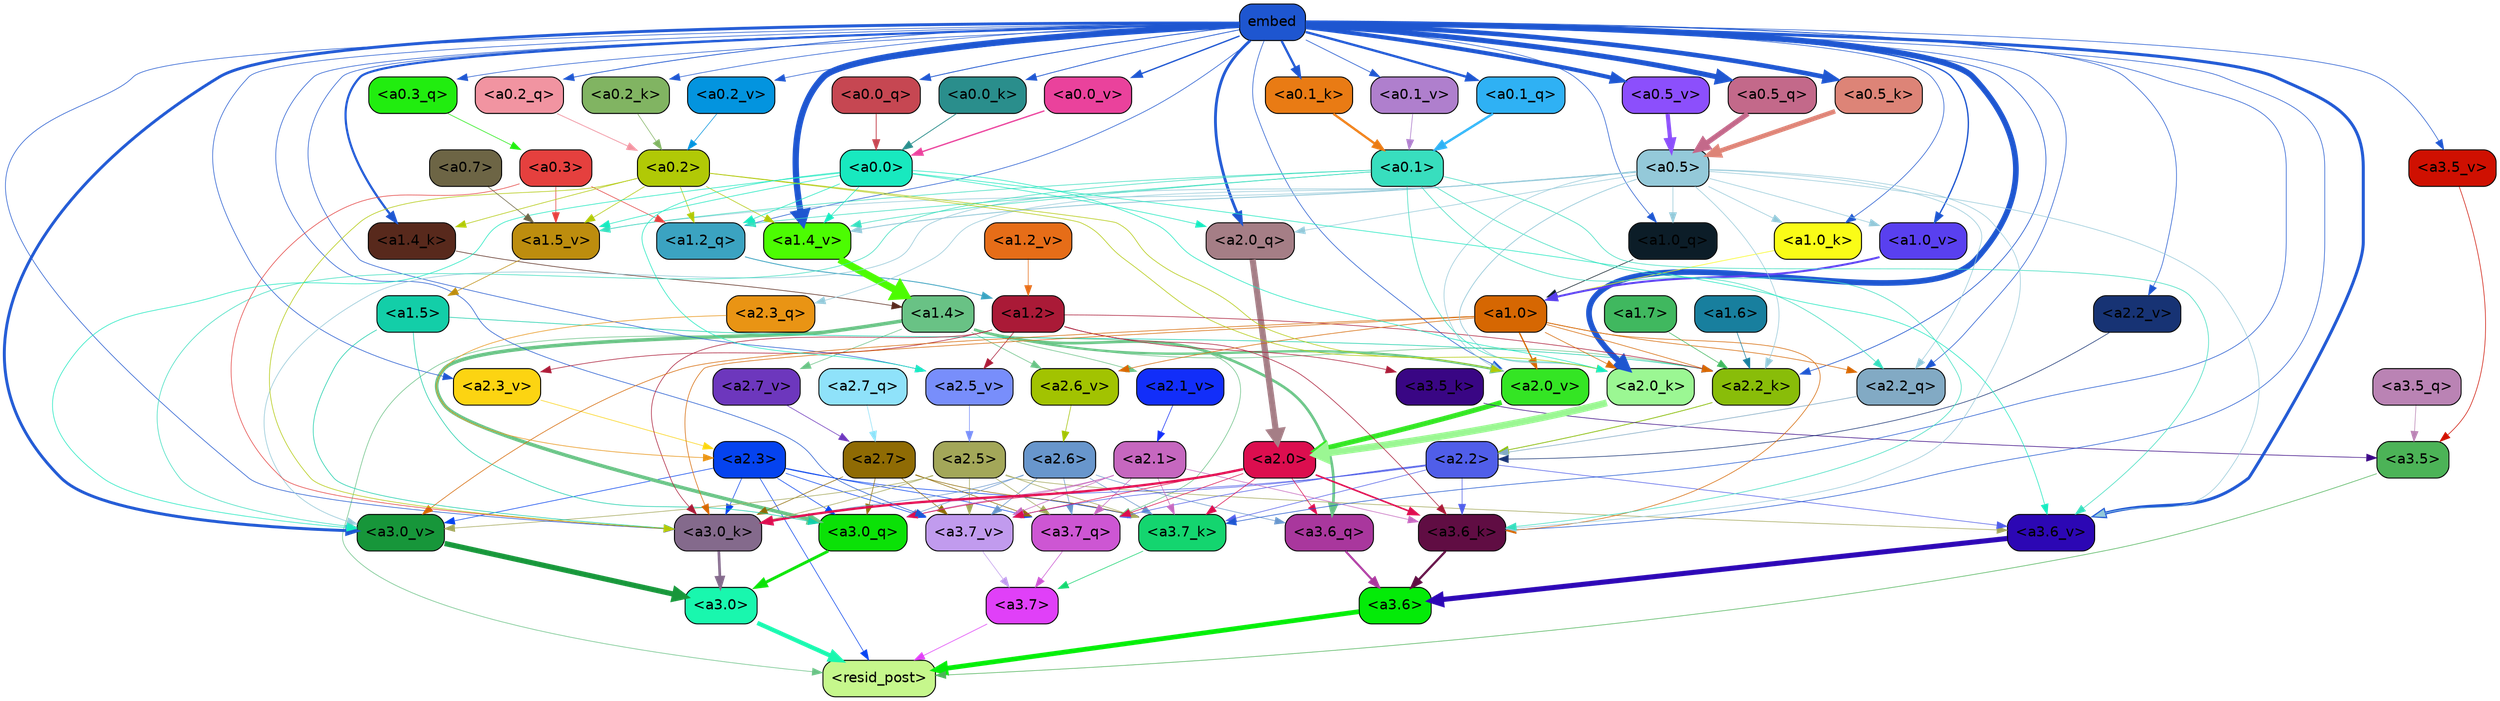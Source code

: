 strict digraph "" {
	graph [bgcolor=transparent,
		layout=dot,
		overlap=false,
		splines=true
	];
	"<a3.7>"	[color=black,
		fillcolor="#e040f8",
		fontname=Helvetica,
		shape=box,
		style="filled, rounded"];
	"<resid_post>"	[color=black,
		fillcolor="#c6f78c",
		fontname=Helvetica,
		shape=box,
		style="filled, rounded"];
	"<a3.7>" -> "<resid_post>"	[color="#e040f8",
		penwidth=0.6];
	"<a3.6>"	[color=black,
		fillcolor="#04eb08",
		fontname=Helvetica,
		shape=box,
		style="filled, rounded"];
	"<a3.6>" -> "<resid_post>"	[color="#04eb08",
		penwidth=4.6696330308914185];
	"<a3.5>"	[color=black,
		fillcolor="#4cb357",
		fontname=Helvetica,
		shape=box,
		style="filled, rounded"];
	"<a3.5>" -> "<resid_post>"	[color="#4cb357",
		penwidth=0.6];
	"<a3.0>"	[color=black,
		fillcolor="#19f7ae",
		fontname=Helvetica,
		shape=box,
		style="filled, rounded"];
	"<a3.0>" -> "<resid_post>"	[color="#19f7ae",
		penwidth=4.282557368278503];
	"<a2.3>"	[color=black,
		fillcolor="#0543ef",
		fontname=Helvetica,
		shape=box,
		style="filled, rounded"];
	"<a2.3>" -> "<resid_post>"	[color="#0543ef",
		penwidth=0.6];
	"<a3.7_q>"	[color=black,
		fillcolor="#cd56d3",
		fontname=Helvetica,
		shape=box,
		style="filled, rounded"];
	"<a2.3>" -> "<a3.7_q>"	[color="#0543ef",
		penwidth=0.6];
	"<a3.0_q>"	[color=black,
		fillcolor="#0be107",
		fontname=Helvetica,
		shape=box,
		style="filled, rounded"];
	"<a2.3>" -> "<a3.0_q>"	[color="#0543ef",
		penwidth=0.6];
	"<a3.7_k>"	[color=black,
		fillcolor="#14d56f",
		fontname=Helvetica,
		shape=box,
		style="filled, rounded"];
	"<a2.3>" -> "<a3.7_k>"	[color="#0543ef",
		penwidth=0.6];
	"<a3.0_k>"	[color=black,
		fillcolor="#846a8c",
		fontname=Helvetica,
		shape=box,
		style="filled, rounded"];
	"<a2.3>" -> "<a3.0_k>"	[color="#0543ef",
		penwidth=0.6];
	"<a3.7_v>"	[color=black,
		fillcolor="#c19bee",
		fontname=Helvetica,
		shape=box,
		style="filled, rounded"];
	"<a2.3>" -> "<a3.7_v>"	[color="#0543ef",
		penwidth=0.6];
	"<a3.0_v>"	[color=black,
		fillcolor="#17963a",
		fontname=Helvetica,
		shape=box,
		style="filled, rounded"];
	"<a2.3>" -> "<a3.0_v>"	[color="#0543ef",
		penwidth=0.6];
	"<a1.4>"	[color=black,
		fillcolor="#69c285",
		fontname=Helvetica,
		shape=box,
		style="filled, rounded"];
	"<a1.4>" -> "<resid_post>"	[color="#69c285",
		penwidth=0.6];
	"<a1.4>" -> "<a3.7_q>"	[color="#69c285",
		penwidth=0.6];
	"<a3.6_q>"	[color=black,
		fillcolor="#a9379d",
		fontname=Helvetica,
		shape=box,
		style="filled, rounded"];
	"<a1.4>" -> "<a3.6_q>"	[color="#69c285",
		penwidth=2.6073555648326874];
	"<a1.4>" -> "<a3.0_q>"	[color="#69c285",
		penwidth=3.4971605762839317];
	"<a2.2_k>"	[color=black,
		fillcolor="#89bd09",
		fontname=Helvetica,
		shape=box,
		style="filled, rounded"];
	"<a1.4>" -> "<a2.2_k>"	[color="#69c285",
		penwidth=0.6];
	"<a2.7_v>"	[color=black,
		fillcolor="#6d37bd",
		fontname=Helvetica,
		shape=box,
		style="filled, rounded"];
	"<a1.4>" -> "<a2.7_v>"	[color="#69c285",
		penwidth=0.6];
	"<a2.6_v>"	[color=black,
		fillcolor="#a2c301",
		fontname=Helvetica,
		shape=box,
		style="filled, rounded"];
	"<a1.4>" -> "<a2.6_v>"	[color="#69c285",
		penwidth=0.6];
	"<a2.1_v>"	[color=black,
		fillcolor="#122ef9",
		fontname=Helvetica,
		shape=box,
		style="filled, rounded"];
	"<a1.4>" -> "<a2.1_v>"	[color="#69c285",
		penwidth=0.6];
	"<a2.0_v>"	[color=black,
		fillcolor="#34e524",
		fontname=Helvetica,
		shape=box,
		style="filled, rounded"];
	"<a1.4>" -> "<a2.0_v>"	[color="#69c285",
		penwidth=2.268670678138733];
	"<a3.7_q>" -> "<a3.7>"	[color="#cd56d3",
		penwidth=0.6];
	"<a3.6_q>" -> "<a3.6>"	[color="#a9379d",
		penwidth=2.03758105635643];
	"<a3.5_q>"	[color=black,
		fillcolor="#ba83b4",
		fontname=Helvetica,
		shape=box,
		style="filled, rounded"];
	"<a3.5_q>" -> "<a3.5>"	[color="#ba83b4",
		penwidth=0.6];
	"<a3.0_q>" -> "<a3.0>"	[color="#0be107",
		penwidth=2.8638100624084473];
	"<a3.7_k>" -> "<a3.7>"	[color="#14d56f",
		penwidth=0.6];
	"<a3.6_k>"	[color=black,
		fillcolor="#600d43",
		fontname=Helvetica,
		shape=box,
		style="filled, rounded"];
	"<a3.6_k>" -> "<a3.6>"	[color="#600d43",
		penwidth=2.174198240041733];
	"<a3.5_k>"	[color=black,
		fillcolor="#390684",
		fontname=Helvetica,
		shape=box,
		style="filled, rounded"];
	"<a3.5_k>" -> "<a3.5>"	[color="#390684",
		penwidth=0.6];
	"<a3.0_k>" -> "<a3.0>"	[color="#846a8c",
		penwidth=2.6274144649505615];
	"<a3.7_v>" -> "<a3.7>"	[color="#c19bee",
		penwidth=0.6];
	"<a3.6_v>"	[color=black,
		fillcolor="#2c07b4",
		fontname=Helvetica,
		shape=box,
		style="filled, rounded"];
	"<a3.6_v>" -> "<a3.6>"	[color="#2c07b4",
		penwidth=5.002329230308533];
	"<a3.5_v>"	[color=black,
		fillcolor="#cf1001",
		fontname=Helvetica,
		shape=box,
		style="filled, rounded"];
	"<a3.5_v>" -> "<a3.5>"	[color="#cf1001",
		penwidth=0.6];
	"<a3.0_v>" -> "<a3.0>"	[color="#17963a",
		penwidth=5.188832879066467];
	"<a2.7>"	[color=black,
		fillcolor="#8f6b04",
		fontname=Helvetica,
		shape=box,
		style="filled, rounded"];
	"<a2.7>" -> "<a3.7_q>"	[color="#8f6b04",
		penwidth=0.6];
	"<a2.7>" -> "<a3.0_q>"	[color="#8f6b04",
		penwidth=0.6];
	"<a2.7>" -> "<a3.7_k>"	[color="#8f6b04",
		penwidth=0.6];
	"<a2.7>" -> "<a3.0_k>"	[color="#8f6b04",
		penwidth=0.6];
	"<a2.7>" -> "<a3.7_v>"	[color="#8f6b04",
		penwidth=0.6];
	"<a2.6>"	[color=black,
		fillcolor="#6896cc",
		fontname=Helvetica,
		shape=box,
		style="filled, rounded"];
	"<a2.6>" -> "<a3.7_q>"	[color="#6896cc",
		penwidth=0.6];
	"<a2.6>" -> "<a3.6_q>"	[color="#6896cc",
		penwidth=0.6];
	"<a2.6>" -> "<a3.0_q>"	[color="#6896cc",
		penwidth=0.6];
	"<a2.6>" -> "<a3.7_k>"	[color="#6896cc",
		penwidth=0.6];
	"<a2.6>" -> "<a3.0_k>"	[color="#6896cc",
		penwidth=0.6];
	"<a2.6>" -> "<a3.7_v>"	[color="#6896cc",
		penwidth=0.6];
	"<a2.5>"	[color=black,
		fillcolor="#a3a759",
		fontname=Helvetica,
		shape=box,
		style="filled, rounded"];
	"<a2.5>" -> "<a3.7_q>"	[color="#a3a759",
		penwidth=0.6];
	"<a2.5>" -> "<a3.7_k>"	[color="#a3a759",
		penwidth=0.6];
	"<a2.5>" -> "<a3.0_k>"	[color="#a3a759",
		penwidth=0.6];
	"<a2.5>" -> "<a3.7_v>"	[color="#a3a759",
		penwidth=0.6];
	"<a2.5>" -> "<a3.6_v>"	[color="#a3a759",
		penwidth=0.6];
	"<a2.5>" -> "<a3.0_v>"	[color="#a3a759",
		penwidth=0.6];
	"<a2.2>"	[color=black,
		fillcolor="#505ee9",
		fontname=Helvetica,
		shape=box,
		style="filled, rounded"];
	"<a2.2>" -> "<a3.7_q>"	[color="#505ee9",
		penwidth=0.6];
	"<a2.2>" -> "<a3.7_k>"	[color="#505ee9",
		penwidth=0.6];
	"<a2.2>" -> "<a3.6_k>"	[color="#505ee9",
		penwidth=0.6];
	"<a2.2>" -> "<a3.0_k>"	[color="#505ee9",
		penwidth=0.6];
	"<a2.2>" -> "<a3.7_v>"	[color="#505ee9",
		penwidth=0.6];
	"<a2.2>" -> "<a3.6_v>"	[color="#505ee9",
		penwidth=0.6];
	"<a2.1>"	[color=black,
		fillcolor="#c667bf",
		fontname=Helvetica,
		shape=box,
		style="filled, rounded"];
	"<a2.1>" -> "<a3.7_q>"	[color="#c667bf",
		penwidth=0.6];
	"<a2.1>" -> "<a3.0_q>"	[color="#c667bf",
		penwidth=0.6];
	"<a2.1>" -> "<a3.7_k>"	[color="#c667bf",
		penwidth=0.6];
	"<a2.1>" -> "<a3.6_k>"	[color="#c667bf",
		penwidth=0.6];
	"<a2.1>" -> "<a3.0_k>"	[color="#c667bf",
		penwidth=0.6];
	"<a2.1>" -> "<a3.7_v>"	[color="#c667bf",
		penwidth=0.6];
	"<a2.0>"	[color=black,
		fillcolor="#dc0e4f",
		fontname=Helvetica,
		shape=box,
		style="filled, rounded"];
	"<a2.0>" -> "<a3.7_q>"	[color="#dc0e4f",
		penwidth=0.6];
	"<a2.0>" -> "<a3.6_q>"	[color="#dc0e4f",
		penwidth=0.6];
	"<a2.0>" -> "<a3.0_q>"	[color="#dc0e4f",
		penwidth=0.6];
	"<a2.0>" -> "<a3.7_k>"	[color="#dc0e4f",
		penwidth=0.6];
	"<a2.0>" -> "<a3.6_k>"	[color="#dc0e4f",
		penwidth=1.5568191409111023];
	"<a2.0>" -> "<a3.0_k>"	[color="#dc0e4f",
		penwidth=2.270527422428131];
	"<a2.0>" -> "<a3.7_v>"	[color="#dc0e4f",
		penwidth=0.6];
	"<a1.5>"	[color=black,
		fillcolor="#13cea8",
		fontname=Helvetica,
		shape=box,
		style="filled, rounded"];
	"<a1.5>" -> "<a3.0_q>"	[color="#13cea8",
		penwidth=0.6];
	"<a1.5>" -> "<a3.0_k>"	[color="#13cea8",
		penwidth=0.6];
	"<a1.5>" -> "<a2.2_k>"	[color="#13cea8",
		penwidth=0.6];
	embed	[color=black,
		fillcolor="#1e56d0",
		fontname=Helvetica,
		shape=box,
		style="filled, rounded"];
	embed -> "<a3.7_k>"	[color="#1e56d0",
		penwidth=0.6];
	embed -> "<a3.6_k>"	[color="#1e56d0",
		penwidth=0.6];
	embed -> "<a3.0_k>"	[color="#1e56d0",
		penwidth=0.6];
	embed -> "<a3.7_v>"	[color="#1e56d0",
		penwidth=0.6];
	embed -> "<a3.6_v>"	[color="#1e56d0",
		penwidth=2.9588699340820312];
	embed -> "<a3.5_v>"	[color="#1e56d0",
		penwidth=0.6];
	embed -> "<a3.0_v>"	[color="#1e56d0",
		penwidth=2.8686431646347046];
	"<a2.2_q>"	[color=black,
		fillcolor="#82aac4",
		fontname=Helvetica,
		shape=box,
		style="filled, rounded"];
	embed -> "<a2.2_q>"	[color="#1e56d0",
		penwidth=0.6];
	"<a2.0_q>"	[color=black,
		fillcolor="#a57e86",
		fontname=Helvetica,
		shape=box,
		style="filled, rounded"];
	embed -> "<a2.0_q>"	[color="#1e56d0",
		penwidth=2.7617180347442627];
	embed -> "<a2.2_k>"	[color="#1e56d0",
		penwidth=0.67606520652771];
	"<a2.0_k>"	[color=black,
		fillcolor="#9bf793",
		fontname=Helvetica,
		shape=box,
		style="filled, rounded"];
	embed -> "<a2.0_k>"	[color="#1e56d0",
		penwidth=5.615107178688049];
	"<a2.5_v>"	[color=black,
		fillcolor="#788efb",
		fontname=Helvetica,
		shape=box,
		style="filled, rounded"];
	embed -> "<a2.5_v>"	[color="#1e56d0",
		penwidth=0.6];
	"<a2.3_v>"	[color=black,
		fillcolor="#fcd412",
		fontname=Helvetica,
		shape=box,
		style="filled, rounded"];
	embed -> "<a2.3_v>"	[color="#1e56d0",
		penwidth=0.6];
	"<a2.2_v>"	[color=black,
		fillcolor="#173374",
		fontname=Helvetica,
		shape=box,
		style="filled, rounded"];
	embed -> "<a2.2_v>"	[color="#1e56d0",
		penwidth=0.6];
	embed -> "<a2.0_v>"	[color="#1e56d0",
		penwidth=0.6];
	"<a1.2_q>"	[color=black,
		fillcolor="#3ba3c1",
		fontname=Helvetica,
		shape=box,
		style="filled, rounded"];
	embed -> "<a1.2_q>"	[color="#1e56d0",
		penwidth=0.6];
	"<a1.0_q>"	[color=black,
		fillcolor="#0c1d28",
		fontname=Helvetica,
		shape=box,
		style="filled, rounded"];
	embed -> "<a1.0_q>"	[color="#1e56d0",
		penwidth=0.6];
	"<a1.4_k>"	[color=black,
		fillcolor="#58291c",
		fontname=Helvetica,
		shape=box,
		style="filled, rounded"];
	embed -> "<a1.4_k>"	[color="#1e56d0",
		penwidth=2.1468217372894287];
	"<a1.0_k>"	[color=black,
		fillcolor="#fafc17",
		fontname=Helvetica,
		shape=box,
		style="filled, rounded"];
	embed -> "<a1.0_k>"	[color="#1e56d0",
		penwidth=0.6];
	"<a1.4_v>"	[color=black,
		fillcolor="#4cfc02",
		fontname=Helvetica,
		shape=box,
		style="filled, rounded"];
	embed -> "<a1.4_v>"	[color="#1e56d0",
		penwidth=6.189999580383301];
	"<a1.0_v>"	[color=black,
		fillcolor="#5940ef",
		fontname=Helvetica,
		shape=box,
		style="filled, rounded"];
	embed -> "<a1.0_v>"	[color="#1e56d0",
		penwidth=1.3123979568481445];
	"<a0.5_q>"	[color=black,
		fillcolor="#c3698a",
		fontname=Helvetica,
		shape=box,
		style="filled, rounded"];
	embed -> "<a0.5_q>"	[color="#1e56d0",
		penwidth=5.055958271026611];
	"<a0.3_q>"	[color=black,
		fillcolor="#21ed0f",
		fontname=Helvetica,
		shape=box,
		style="filled, rounded"];
	embed -> "<a0.3_q>"	[color="#1e56d0",
		penwidth=0.6];
	"<a0.2_q>"	[color=black,
		fillcolor="#f194a1",
		fontname=Helvetica,
		shape=box,
		style="filled, rounded"];
	embed -> "<a0.2_q>"	[color="#1e56d0",
		penwidth=0.7587676048278809];
	"<a0.1_q>"	[color=black,
		fillcolor="#2fb1f4",
		fontname=Helvetica,
		shape=box,
		style="filled, rounded"];
	embed -> "<a0.1_q>"	[color="#1e56d0",
		penwidth=2.310309648513794];
	"<a0.0_q>"	[color=black,
		fillcolor="#c64752",
		fontname=Helvetica,
		shape=box,
		style="filled, rounded"];
	embed -> "<a0.0_q>"	[color="#1e56d0",
		penwidth=0.828589916229248];
	"<a0.5_k>"	[color=black,
		fillcolor="#dd8477",
		fontname=Helvetica,
		shape=box,
		style="filled, rounded"];
	embed -> "<a0.5_k>"	[color="#1e56d0",
		penwidth=4.58268666267395];
	"<a0.2_k>"	[color=black,
		fillcolor="#81b462",
		fontname=Helvetica,
		shape=box,
		style="filled, rounded"];
	embed -> "<a0.2_k>"	[color="#1e56d0",
		penwidth=0.6];
	"<a0.1_k>"	[color=black,
		fillcolor="#e97b14",
		fontname=Helvetica,
		shape=box,
		style="filled, rounded"];
	embed -> "<a0.1_k>"	[color="#1e56d0",
		penwidth=2.2296652793884277];
	"<a0.0_k>"	[color=black,
		fillcolor="#2a8e8c",
		fontname=Helvetica,
		shape=box,
		style="filled, rounded"];
	embed -> "<a0.0_k>"	[color="#1e56d0",
		penwidth=0.7705097198486328];
	"<a0.5_v>"	[color=black,
		fillcolor="#8c4ffc",
		fontname=Helvetica,
		shape=box,
		style="filled, rounded"];
	embed -> "<a0.5_v>"	[color="#1e56d0",
		penwidth=4.06441330909729];
	"<a0.2_v>"	[color=black,
		fillcolor="#0394df",
		fontname=Helvetica,
		shape=box,
		style="filled, rounded"];
	embed -> "<a0.2_v>"	[color="#1e56d0",
		penwidth=0.6];
	"<a0.1_v>"	[color=black,
		fillcolor="#af7fcd",
		fontname=Helvetica,
		shape=box,
		style="filled, rounded"];
	embed -> "<a0.1_v>"	[color="#1e56d0",
		penwidth=0.6574034690856934];
	"<a0.0_v>"	[color=black,
		fillcolor="#ea429c",
		fontname=Helvetica,
		shape=box,
		style="filled, rounded"];
	embed -> "<a0.0_v>"	[color="#1e56d0",
		penwidth=1.3119869232177734];
	"<a1.2>"	[color=black,
		fillcolor="#aa1a37",
		fontname=Helvetica,
		shape=box,
		style="filled, rounded"];
	"<a1.2>" -> "<a3.6_k>"	[color="#aa1a37",
		penwidth=0.6];
	"<a1.2>" -> "<a3.5_k>"	[color="#aa1a37",
		penwidth=0.6];
	"<a1.2>" -> "<a3.0_k>"	[color="#aa1a37",
		penwidth=0.6];
	"<a1.2>" -> "<a2.2_k>"	[color="#aa1a37",
		penwidth=0.6];
	"<a1.2>" -> "<a2.5_v>"	[color="#aa1a37",
		penwidth=0.6];
	"<a1.2>" -> "<a2.3_v>"	[color="#aa1a37",
		penwidth=0.6];
	"<a1.0>"	[color=black,
		fillcolor="#d66702",
		fontname=Helvetica,
		shape=box,
		style="filled, rounded"];
	"<a1.0>" -> "<a3.6_k>"	[color="#d66702",
		penwidth=0.6];
	"<a1.0>" -> "<a3.0_k>"	[color="#d66702",
		penwidth=0.6];
	"<a1.0>" -> "<a3.0_v>"	[color="#d66702",
		penwidth=0.6];
	"<a1.0>" -> "<a2.2_q>"	[color="#d66702",
		penwidth=0.6];
	"<a1.0>" -> "<a2.2_k>"	[color="#d66702",
		penwidth=0.6];
	"<a1.0>" -> "<a2.0_k>"	[color="#d66702",
		penwidth=0.6];
	"<a1.0>" -> "<a2.6_v>"	[color="#d66702",
		penwidth=0.6];
	"<a1.0>" -> "<a2.0_v>"	[color="#d66702",
		penwidth=1.27996826171875];
	"<a0.5>"	[color=black,
		fillcolor="#94c9d9",
		fontname=Helvetica,
		shape=box,
		style="filled, rounded"];
	"<a0.5>" -> "<a3.6_k>"	[color="#94c9d9",
		penwidth=0.6];
	"<a0.5>" -> "<a3.6_v>"	[color="#94c9d9",
		penwidth=0.6];
	"<a0.5>" -> "<a3.0_v>"	[color="#94c9d9",
		penwidth=0.6421224474906921];
	"<a2.3_q>"	[color=black,
		fillcolor="#e99414",
		fontname=Helvetica,
		shape=box,
		style="filled, rounded"];
	"<a0.5>" -> "<a2.3_q>"	[color="#94c9d9",
		penwidth=0.6];
	"<a0.5>" -> "<a2.2_q>"	[color="#94c9d9",
		penwidth=0.6];
	"<a0.5>" -> "<a2.0_q>"	[color="#94c9d9",
		penwidth=0.6];
	"<a0.5>" -> "<a2.2_k>"	[color="#94c9d9",
		penwidth=0.6];
	"<a0.5>" -> "<a2.0_k>"	[color="#94c9d9",
		penwidth=0.7151575088500977];
	"<a0.5>" -> "<a2.0_v>"	[color="#94c9d9",
		penwidth=0.6];
	"<a0.5>" -> "<a1.0_q>"	[color="#94c9d9",
		penwidth=0.6];
	"<a0.5>" -> "<a1.0_k>"	[color="#94c9d9",
		penwidth=0.6];
	"<a1.5_v>"	[color=black,
		fillcolor="#bd8d0e",
		fontname=Helvetica,
		shape=box,
		style="filled, rounded"];
	"<a0.5>" -> "<a1.5_v>"	[color="#94c9d9",
		penwidth=0.6];
	"<a0.5>" -> "<a1.4_v>"	[color="#94c9d9",
		penwidth=0.8927993774414062];
	"<a0.5>" -> "<a1.0_v>"	[color="#94c9d9",
		penwidth=0.6];
	"<a0.1>"	[color=black,
		fillcolor="#38debe",
		fontname=Helvetica,
		shape=box,
		style="filled, rounded"];
	"<a0.1>" -> "<a3.6_k>"	[color="#38debe",
		penwidth=0.6];
	"<a0.1>" -> "<a3.6_v>"	[color="#38debe",
		penwidth=0.6];
	"<a0.1>" -> "<a3.0_v>"	[color="#38debe",
		penwidth=0.6];
	"<a0.1>" -> "<a2.2_q>"	[color="#38debe",
		penwidth=0.6];
	"<a0.1>" -> "<a2.0_k>"	[color="#38debe",
		penwidth=0.6];
	"<a0.1>" -> "<a1.2_q>"	[color="#38debe",
		penwidth=0.6];
	"<a0.1>" -> "<a1.5_v>"	[color="#38debe",
		penwidth=0.6];
	"<a0.1>" -> "<a1.4_v>"	[color="#38debe",
		penwidth=0.6];
	"<a0.3>"	[color=black,
		fillcolor="#e5403e",
		fontname=Helvetica,
		shape=box,
		style="filled, rounded"];
	"<a0.3>" -> "<a3.0_k>"	[color="#e5403e",
		penwidth=0.6];
	"<a0.3>" -> "<a1.2_q>"	[color="#e5403e",
		penwidth=0.6];
	"<a0.3>" -> "<a1.5_v>"	[color="#e5403e",
		penwidth=0.6];
	"<a0.2>"	[color=black,
		fillcolor="#b1c906",
		fontname=Helvetica,
		shape=box,
		style="filled, rounded"];
	"<a0.2>" -> "<a3.0_k>"	[color="#b1c906",
		penwidth=0.6];
	"<a0.2>" -> "<a2.0_k>"	[color="#b1c906",
		penwidth=0.6];
	"<a0.2>" -> "<a2.0_v>"	[color="#b1c906",
		penwidth=0.6];
	"<a0.2>" -> "<a1.2_q>"	[color="#b1c906",
		penwidth=0.6];
	"<a0.2>" -> "<a1.4_k>"	[color="#b1c906",
		penwidth=0.6];
	"<a0.2>" -> "<a1.5_v>"	[color="#b1c906",
		penwidth=0.6];
	"<a0.2>" -> "<a1.4_v>"	[color="#b1c906",
		penwidth=0.6];
	"<a0.0>"	[color=black,
		fillcolor="#18e9bf",
		fontname=Helvetica,
		shape=box,
		style="filled, rounded"];
	"<a0.0>" -> "<a3.6_v>"	[color="#18e9bf",
		penwidth=0.6];
	"<a0.0>" -> "<a3.0_v>"	[color="#18e9bf",
		penwidth=0.6];
	"<a0.0>" -> "<a2.0_q>"	[color="#18e9bf",
		penwidth=0.6];
	"<a0.0>" -> "<a2.0_k>"	[color="#18e9bf",
		penwidth=0.6];
	"<a0.0>" -> "<a2.5_v>"	[color="#18e9bf",
		penwidth=0.6];
	"<a0.0>" -> "<a1.2_q>"	[color="#18e9bf",
		penwidth=0.6];
	"<a0.0>" -> "<a1.5_v>"	[color="#18e9bf",
		penwidth=0.6];
	"<a0.0>" -> "<a1.4_v>"	[color="#18e9bf",
		penwidth=0.6];
	"<a2.7_q>"	[color=black,
		fillcolor="#8fe2fa",
		fontname=Helvetica,
		shape=box,
		style="filled, rounded"];
	"<a2.7_q>" -> "<a2.7>"	[color="#8fe2fa",
		penwidth=0.6];
	"<a2.3_q>" -> "<a2.3>"	[color="#e99414",
		penwidth=0.6];
	"<a2.2_q>" -> "<a2.2>"	[color="#82aac4",
		penwidth=0.6340763568878174];
	"<a2.0_q>" -> "<a2.0>"	[color="#a57e86",
		penwidth=6.0160088539123535];
	"<a2.2_k>" -> "<a2.2>"	[color="#89bd09",
		penwidth=0.7764816284179688];
	"<a2.0_k>" -> "<a2.0>"	[color="#9bf793",
		penwidth=6.773025274276733];
	"<a2.7_v>" -> "<a2.7>"	[color="#6d37bd",
		penwidth=0.6];
	"<a2.6_v>" -> "<a2.6>"	[color="#a2c301",
		penwidth=0.6];
	"<a2.5_v>" -> "<a2.5>"	[color="#788efb",
		penwidth=0.6];
	"<a2.3_v>" -> "<a2.3>"	[color="#fcd412",
		penwidth=0.6];
	"<a2.2_v>" -> "<a2.2>"	[color="#173374",
		penwidth=0.6];
	"<a2.1_v>" -> "<a2.1>"	[color="#122ef9",
		penwidth=0.6];
	"<a2.0_v>" -> "<a2.0>"	[color="#34e524",
		penwidth=4.906715989112854];
	"<a1.7>"	[color=black,
		fillcolor="#40b85f",
		fontname=Helvetica,
		shape=box,
		style="filled, rounded"];
	"<a1.7>" -> "<a2.2_k>"	[color="#40b85f",
		penwidth=0.6];
	"<a1.6>"	[color=black,
		fillcolor="#187f9e",
		fontname=Helvetica,
		shape=box,
		style="filled, rounded"];
	"<a1.6>" -> "<a2.2_k>"	[color="#187f9e",
		penwidth=0.6];
	"<a1.2_q>" -> "<a1.2>"	[color="#3ba3c1",
		penwidth=0.836545467376709];
	"<a1.0_q>" -> "<a1.0>"	[color="#0c1d28",
		penwidth=0.6];
	"<a1.4_k>" -> "<a1.4>"	[color="#58291c",
		penwidth=0.6];
	"<a1.0_k>" -> "<a1.0>"	[color="#fafc17",
		penwidth=0.6];
	"<a1.5_v>" -> "<a1.5>"	[color="#bd8d0e",
		penwidth=0.6];
	"<a1.4_v>" -> "<a1.4>"	[color="#4cfc02",
		penwidth=7.093163728713989];
	"<a1.2_v>"	[color=black,
		fillcolor="#e66d18",
		fontname=Helvetica,
		shape=box,
		style="filled, rounded"];
	"<a1.2_v>" -> "<a1.2>"	[color="#e66d18",
		penwidth=0.6];
	"<a1.0_v>" -> "<a1.0>"	[color="#5940ef",
		penwidth=1.9666723012924194];
	"<a0.7>"	[color=black,
		fillcolor="#6d6545",
		fontname=Helvetica,
		shape=box,
		style="filled, rounded"];
	"<a0.7>" -> "<a1.5_v>"	[color="#6d6545",
		penwidth=0.6];
	"<a0.5_q>" -> "<a0.5>"	[color="#c3698a",
		penwidth=5.0559651255607605];
	"<a0.3_q>" -> "<a0.3>"	[color="#21ed0f",
		penwidth=0.6];
	"<a0.2_q>" -> "<a0.2>"	[color="#f194a1",
		penwidth=0.7587676048278809];
	"<a0.1_q>" -> "<a0.1>"	[color="#2fb1f4",
		penwidth=2.3103086948394775];
	"<a0.0_q>" -> "<a0.0>"	[color="#c64752",
		penwidth=0.8285908699035645];
	"<a0.5_k>" -> "<a0.5>"	[color="#dd8477",
		penwidth=4.577519536018372];
	"<a0.2_k>" -> "<a0.2>"	[color="#81b462",
		penwidth=0.6];
	"<a0.1_k>" -> "<a0.1>"	[color="#e97b14",
		penwidth=2.2273199558258057];
	"<a0.0_k>" -> "<a0.0>"	[color="#2a8e8c",
		penwidth=0.7703166007995605];
	"<a0.5_v>" -> "<a0.5>"	[color="#8c4ffc",
		penwidth=4.062177300453186];
	"<a0.2_v>" -> "<a0.2>"	[color="#0394df",
		penwidth=0.6];
	"<a0.1_v>" -> "<a0.1>"	[color="#af7fcd",
		penwidth=0.654442310333252];
	"<a0.0_v>" -> "<a0.0>"	[color="#ea429c",
		penwidth=1.307939052581787];
}
